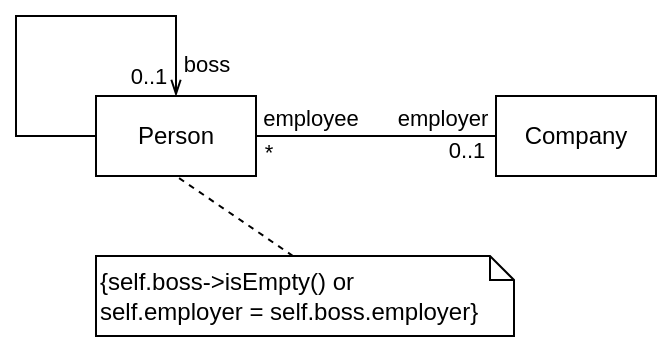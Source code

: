 <mxfile version="21.6.5" type="device">
  <diagram name="Page-1" id="5SvmHuKXJBpUvMMgy40t">
    <mxGraphModel dx="2049" dy="1338" grid="1" gridSize="10" guides="1" tooltips="1" connect="1" arrows="1" fold="1" page="1" pageScale="1" pageWidth="1169" pageHeight="827" math="0" shadow="0">
      <root>
        <mxCell id="0" />
        <mxCell id="1" parent="0" />
        <mxCell id="BV5hf1cZSZyRzrNl-DUj-15" style="edgeStyle=orthogonalEdgeStyle;rounded=0;orthogonalLoop=1;jettySize=auto;html=1;exitX=1;exitY=0.5;exitDx=0;exitDy=0;entryX=0;entryY=0.5;entryDx=0;entryDy=0;endArrow=none;endFill=0;" edge="1" parent="1" source="BV5hf1cZSZyRzrNl-DUj-13" target="BV5hf1cZSZyRzrNl-DUj-14">
          <mxGeometry relative="1" as="geometry" />
        </mxCell>
        <mxCell id="BV5hf1cZSZyRzrNl-DUj-16" value="employee" style="edgeLabel;html=1;align=center;verticalAlign=middle;resizable=0;points=[];" vertex="1" connectable="0" parent="BV5hf1cZSZyRzrNl-DUj-15">
          <mxGeometry x="-0.5" y="-4" relative="1" as="geometry">
            <mxPoint x="-3" y="-13" as="offset" />
          </mxGeometry>
        </mxCell>
        <mxCell id="BV5hf1cZSZyRzrNl-DUj-17" value="employer" style="edgeLabel;html=1;align=center;verticalAlign=middle;resizable=0;points=[];" vertex="1" connectable="0" parent="BV5hf1cZSZyRzrNl-DUj-15">
          <mxGeometry x="0.417" y="-1" relative="1" as="geometry">
            <mxPoint x="8" y="-10" as="offset" />
          </mxGeometry>
        </mxCell>
        <mxCell id="BV5hf1cZSZyRzrNl-DUj-18" value="*" style="edgeLabel;html=1;align=center;verticalAlign=middle;resizable=0;points=[];" vertex="1" connectable="0" parent="BV5hf1cZSZyRzrNl-DUj-15">
          <mxGeometry x="-0.15" y="-2" relative="1" as="geometry">
            <mxPoint x="-45" y="6" as="offset" />
          </mxGeometry>
        </mxCell>
        <mxCell id="BV5hf1cZSZyRzrNl-DUj-19" value="0..1" style="edgeLabel;html=1;align=center;verticalAlign=middle;resizable=0;points=[];" vertex="1" connectable="0" parent="BV5hf1cZSZyRzrNl-DUj-15">
          <mxGeometry x="0.767" y="-1" relative="1" as="geometry">
            <mxPoint x="-1" y="6" as="offset" />
          </mxGeometry>
        </mxCell>
        <mxCell id="BV5hf1cZSZyRzrNl-DUj-24" value="0..1" style="edgeLabel;html=1;align=center;verticalAlign=middle;resizable=0;points=[];" vertex="1" connectable="0" parent="BV5hf1cZSZyRzrNl-DUj-15">
          <mxGeometry x="0.767" y="-1" relative="1" as="geometry">
            <mxPoint x="-160" y="-31" as="offset" />
          </mxGeometry>
        </mxCell>
        <mxCell id="BV5hf1cZSZyRzrNl-DUj-13" value="Person" style="html=1;whiteSpace=wrap;" vertex="1" parent="1">
          <mxGeometry x="41" y="40" width="80" height="40" as="geometry" />
        </mxCell>
        <mxCell id="BV5hf1cZSZyRzrNl-DUj-14" value="Company" style="html=1;whiteSpace=wrap;" vertex="1" parent="1">
          <mxGeometry x="241" y="40" width="80" height="40" as="geometry" />
        </mxCell>
        <mxCell id="BV5hf1cZSZyRzrNl-DUj-22" style="edgeStyle=orthogonalEdgeStyle;rounded=0;orthogonalLoop=1;jettySize=auto;html=1;exitX=0;exitY=0.5;exitDx=0;exitDy=0;entryX=0.5;entryY=0;entryDx=0;entryDy=0;endArrow=openThin;endFill=0;" edge="1" parent="1" source="BV5hf1cZSZyRzrNl-DUj-13" target="BV5hf1cZSZyRzrNl-DUj-13">
          <mxGeometry relative="1" as="geometry">
            <Array as="points">
              <mxPoint x="1" y="60" />
              <mxPoint x="1" />
              <mxPoint x="81" />
            </Array>
          </mxGeometry>
        </mxCell>
        <mxCell id="BV5hf1cZSZyRzrNl-DUj-23" value="boss" style="edgeLabel;html=1;align=center;verticalAlign=middle;resizable=0;points=[];" vertex="1" connectable="0" parent="BV5hf1cZSZyRzrNl-DUj-22">
          <mxGeometry x="0.818" y="-3" relative="1" as="geometry">
            <mxPoint x="18" y="4" as="offset" />
          </mxGeometry>
        </mxCell>
        <mxCell id="BV5hf1cZSZyRzrNl-DUj-26" style="rounded=0;orthogonalLoop=1;jettySize=auto;html=1;exitX=0;exitY=0;exitDx=98.5;exitDy=0;exitPerimeter=0;entryX=0.5;entryY=1;entryDx=0;entryDy=0;dashed=1;endArrow=none;endFill=0;" edge="1" parent="1" source="BV5hf1cZSZyRzrNl-DUj-25" target="BV5hf1cZSZyRzrNl-DUj-13">
          <mxGeometry relative="1" as="geometry" />
        </mxCell>
        <mxCell id="BV5hf1cZSZyRzrNl-DUj-25" value="{self.boss-&amp;gt;isEmpty() or&lt;br&gt;self.employer = self.boss.employer}" style="shape=note;size=12;whiteSpace=wrap;html=1;align=left;" vertex="1" parent="1">
          <mxGeometry x="41" y="120" width="209" height="40" as="geometry" />
        </mxCell>
      </root>
    </mxGraphModel>
  </diagram>
</mxfile>
